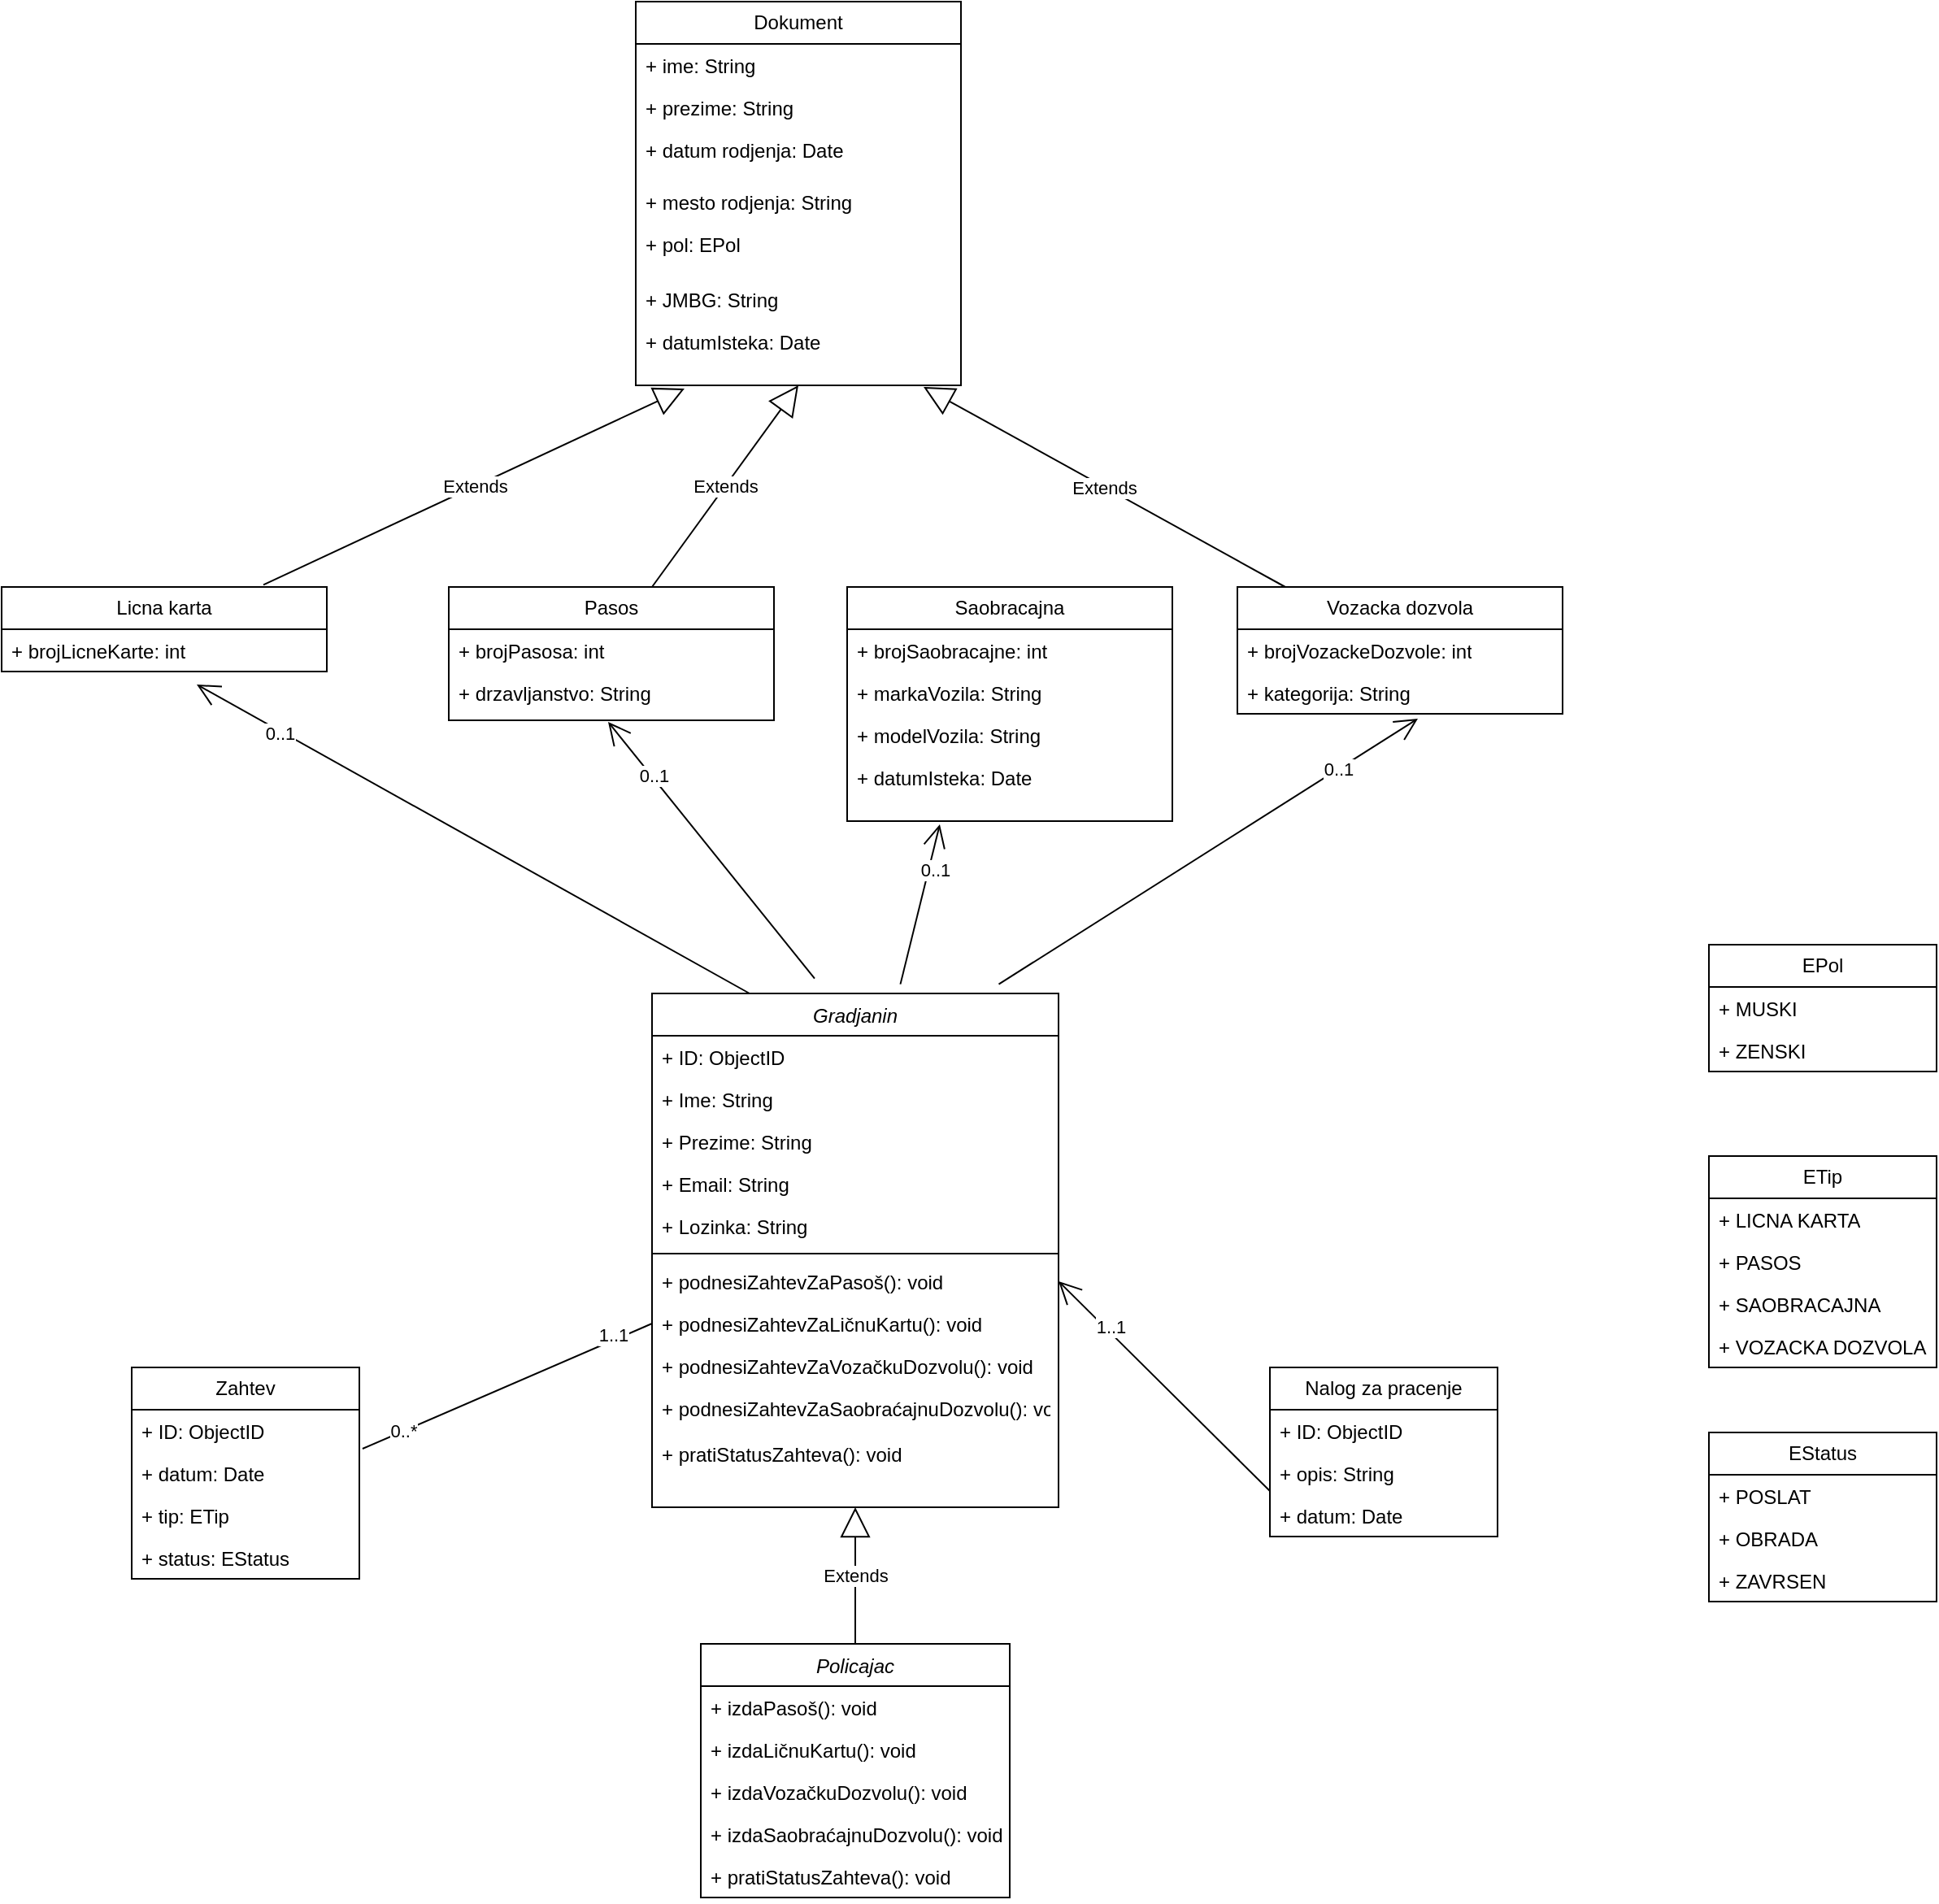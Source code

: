 <mxfile version="24.2.2" type="device">
  <diagram name="Page-1" id="NA0G25dPI3g51uv9Kyvu">
    <mxGraphModel dx="1434" dy="1588" grid="1" gridSize="10" guides="1" tooltips="1" connect="1" arrows="1" fold="1" page="1" pageScale="1" pageWidth="1400" pageHeight="850" math="0" shadow="0">
      <root>
        <mxCell id="0" />
        <mxCell id="1" parent="0" />
        <mxCell id="azeLFYZYEzjWiMU5MBCb-5" value="Pasos" style="swimlane;fontStyle=0;childLayout=stackLayout;horizontal=1;startSize=26;fillColor=none;horizontalStack=0;resizeParent=1;resizeParentMax=0;resizeLast=0;collapsible=1;marginBottom=0;whiteSpace=wrap;html=1;" vertex="1" parent="1">
          <mxGeometry x="435" y="-340" width="200" height="82" as="geometry" />
        </mxCell>
        <mxCell id="azeLFYZYEzjWiMU5MBCb-25" value="+ brojPasosa: int" style="text;strokeColor=none;fillColor=none;align=left;verticalAlign=top;spacingLeft=4;spacingRight=4;overflow=hidden;rotatable=0;points=[[0,0.5],[1,0.5]];portConstraint=eastwest;whiteSpace=wrap;html=1;" vertex="1" parent="azeLFYZYEzjWiMU5MBCb-5">
          <mxGeometry y="26" width="200" height="26" as="geometry" />
        </mxCell>
        <mxCell id="azeLFYZYEzjWiMU5MBCb-23" value="+ drzavljanstvo: String" style="text;strokeColor=none;fillColor=none;align=left;verticalAlign=top;spacingLeft=4;spacingRight=4;overflow=hidden;rotatable=0;points=[[0,0.5],[1,0.5]];portConstraint=eastwest;whiteSpace=wrap;html=1;" vertex="1" parent="azeLFYZYEzjWiMU5MBCb-5">
          <mxGeometry y="52" width="200" height="30" as="geometry" />
        </mxCell>
        <mxCell id="azeLFYZYEzjWiMU5MBCb-19" value="EPol" style="swimlane;fontStyle=0;childLayout=stackLayout;horizontal=1;startSize=26;fillColor=none;horizontalStack=0;resizeParent=1;resizeParentMax=0;resizeLast=0;collapsible=1;marginBottom=0;whiteSpace=wrap;html=1;" vertex="1" parent="1">
          <mxGeometry x="1210" y="-120" width="140" height="78" as="geometry" />
        </mxCell>
        <mxCell id="azeLFYZYEzjWiMU5MBCb-20" value="+ MUSKI" style="text;strokeColor=none;fillColor=none;align=left;verticalAlign=top;spacingLeft=4;spacingRight=4;overflow=hidden;rotatable=0;points=[[0,0.5],[1,0.5]];portConstraint=eastwest;whiteSpace=wrap;html=1;" vertex="1" parent="azeLFYZYEzjWiMU5MBCb-19">
          <mxGeometry y="26" width="140" height="26" as="geometry" />
        </mxCell>
        <mxCell id="azeLFYZYEzjWiMU5MBCb-21" value="+ ZENSKI" style="text;strokeColor=none;fillColor=none;align=left;verticalAlign=top;spacingLeft=4;spacingRight=4;overflow=hidden;rotatable=0;points=[[0,0.5],[1,0.5]];portConstraint=eastwest;whiteSpace=wrap;html=1;" vertex="1" parent="azeLFYZYEzjWiMU5MBCb-19">
          <mxGeometry y="52" width="140" height="26" as="geometry" />
        </mxCell>
        <mxCell id="azeLFYZYEzjWiMU5MBCb-26" value="Licna karta" style="swimlane;fontStyle=0;childLayout=stackLayout;horizontal=1;startSize=26;fillColor=none;horizontalStack=0;resizeParent=1;resizeParentMax=0;resizeLast=0;collapsible=1;marginBottom=0;whiteSpace=wrap;html=1;" vertex="1" parent="1">
          <mxGeometry x="160" y="-340" width="200" height="52" as="geometry" />
        </mxCell>
        <mxCell id="azeLFYZYEzjWiMU5MBCb-27" value="+ brojLicneKarte: int" style="text;strokeColor=none;fillColor=none;align=left;verticalAlign=top;spacingLeft=4;spacingRight=4;overflow=hidden;rotatable=0;points=[[0,0.5],[1,0.5]];portConstraint=eastwest;whiteSpace=wrap;html=1;" vertex="1" parent="azeLFYZYEzjWiMU5MBCb-26">
          <mxGeometry y="26" width="200" height="26" as="geometry" />
        </mxCell>
        <mxCell id="azeLFYZYEzjWiMU5MBCb-36" value="Saobracajna" style="swimlane;fontStyle=0;childLayout=stackLayout;horizontal=1;startSize=26;fillColor=none;horizontalStack=0;resizeParent=1;resizeParentMax=0;resizeLast=0;collapsible=1;marginBottom=0;whiteSpace=wrap;html=1;" vertex="1" parent="1">
          <mxGeometry x="680" y="-340" width="200" height="144" as="geometry" />
        </mxCell>
        <mxCell id="azeLFYZYEzjWiMU5MBCb-37" value="+ brojSaobracajne: int" style="text;strokeColor=none;fillColor=none;align=left;verticalAlign=top;spacingLeft=4;spacingRight=4;overflow=hidden;rotatable=0;points=[[0,0.5],[1,0.5]];portConstraint=eastwest;whiteSpace=wrap;html=1;" vertex="1" parent="azeLFYZYEzjWiMU5MBCb-36">
          <mxGeometry y="26" width="200" height="26" as="geometry" />
        </mxCell>
        <mxCell id="azeLFYZYEzjWiMU5MBCb-45" value="+ markaVozila: String" style="text;strokeColor=none;fillColor=none;align=left;verticalAlign=top;spacingLeft=4;spacingRight=4;overflow=hidden;rotatable=0;points=[[0,0.5],[1,0.5]];portConstraint=eastwest;whiteSpace=wrap;html=1;" vertex="1" parent="azeLFYZYEzjWiMU5MBCb-36">
          <mxGeometry y="52" width="200" height="26" as="geometry" />
        </mxCell>
        <mxCell id="azeLFYZYEzjWiMU5MBCb-46" value="+ modelVozila: String" style="text;strokeColor=none;fillColor=none;align=left;verticalAlign=top;spacingLeft=4;spacingRight=4;overflow=hidden;rotatable=0;points=[[0,0.5],[1,0.5]];portConstraint=eastwest;whiteSpace=wrap;html=1;" vertex="1" parent="azeLFYZYEzjWiMU5MBCb-36">
          <mxGeometry y="78" width="200" height="26" as="geometry" />
        </mxCell>
        <mxCell id="azeLFYZYEzjWiMU5MBCb-44" value="+ datumIsteka: Date" style="text;strokeColor=none;fillColor=none;align=left;verticalAlign=top;spacingLeft=4;spacingRight=4;overflow=hidden;rotatable=0;points=[[0,0.5],[1,0.5]];portConstraint=eastwest;whiteSpace=wrap;html=1;" vertex="1" parent="azeLFYZYEzjWiMU5MBCb-36">
          <mxGeometry y="104" width="200" height="40" as="geometry" />
        </mxCell>
        <mxCell id="azeLFYZYEzjWiMU5MBCb-47" value="Vozacka dozvola" style="swimlane;fontStyle=0;childLayout=stackLayout;horizontal=1;startSize=26;fillColor=none;horizontalStack=0;resizeParent=1;resizeParentMax=0;resizeLast=0;collapsible=1;marginBottom=0;whiteSpace=wrap;html=1;" vertex="1" parent="1">
          <mxGeometry x="920" y="-340" width="200" height="78" as="geometry" />
        </mxCell>
        <mxCell id="azeLFYZYEzjWiMU5MBCb-48" value="+ brojVozackeDozvole: int" style="text;strokeColor=none;fillColor=none;align=left;verticalAlign=top;spacingLeft=4;spacingRight=4;overflow=hidden;rotatable=0;points=[[0,0.5],[1,0.5]];portConstraint=eastwest;whiteSpace=wrap;html=1;" vertex="1" parent="azeLFYZYEzjWiMU5MBCb-47">
          <mxGeometry y="26" width="200" height="26" as="geometry" />
        </mxCell>
        <mxCell id="azeLFYZYEzjWiMU5MBCb-51" value="+ kategorija: String" style="text;strokeColor=none;fillColor=none;align=left;verticalAlign=top;spacingLeft=4;spacingRight=4;overflow=hidden;rotatable=0;points=[[0,0.5],[1,0.5]];portConstraint=eastwest;whiteSpace=wrap;html=1;" vertex="1" parent="azeLFYZYEzjWiMU5MBCb-47">
          <mxGeometry y="52" width="200" height="26" as="geometry" />
        </mxCell>
        <mxCell id="azeLFYZYEzjWiMU5MBCb-57" value="Dokument" style="swimlane;fontStyle=0;childLayout=stackLayout;horizontal=1;startSize=26;fillColor=none;horizontalStack=0;resizeParent=1;resizeParentMax=0;resizeLast=0;collapsible=1;marginBottom=0;whiteSpace=wrap;html=1;" vertex="1" parent="1">
          <mxGeometry x="550" y="-700" width="200" height="236" as="geometry" />
        </mxCell>
        <mxCell id="azeLFYZYEzjWiMU5MBCb-59" value="+ ime: String" style="text;strokeColor=none;fillColor=none;align=left;verticalAlign=top;spacingLeft=4;spacingRight=4;overflow=hidden;rotatable=0;points=[[0,0.5],[1,0.5]];portConstraint=eastwest;whiteSpace=wrap;html=1;" vertex="1" parent="azeLFYZYEzjWiMU5MBCb-57">
          <mxGeometry y="26" width="200" height="26" as="geometry" />
        </mxCell>
        <mxCell id="azeLFYZYEzjWiMU5MBCb-60" value="+ prezime: String" style="text;strokeColor=none;fillColor=none;align=left;verticalAlign=top;spacingLeft=4;spacingRight=4;overflow=hidden;rotatable=0;points=[[0,0.5],[1,0.5]];portConstraint=eastwest;whiteSpace=wrap;html=1;" vertex="1" parent="azeLFYZYEzjWiMU5MBCb-57">
          <mxGeometry y="52" width="200" height="26" as="geometry" />
        </mxCell>
        <mxCell id="azeLFYZYEzjWiMU5MBCb-61" value="+ datum rodjenja: Date" style="text;strokeColor=none;fillColor=none;align=left;verticalAlign=top;spacingLeft=4;spacingRight=4;overflow=hidden;rotatable=0;points=[[0,0.5],[1,0.5]];portConstraint=eastwest;whiteSpace=wrap;html=1;" vertex="1" parent="azeLFYZYEzjWiMU5MBCb-57">
          <mxGeometry y="78" width="200" height="32" as="geometry" />
        </mxCell>
        <mxCell id="azeLFYZYEzjWiMU5MBCb-62" value="+ mesto rodjenja: String" style="text;strokeColor=none;fillColor=none;align=left;verticalAlign=top;spacingLeft=4;spacingRight=4;overflow=hidden;rotatable=0;points=[[0,0.5],[1,0.5]];portConstraint=eastwest;whiteSpace=wrap;html=1;" vertex="1" parent="azeLFYZYEzjWiMU5MBCb-57">
          <mxGeometry y="110" width="200" height="26" as="geometry" />
        </mxCell>
        <mxCell id="azeLFYZYEzjWiMU5MBCb-63" value="+ pol: EPol" style="text;strokeColor=none;fillColor=none;align=left;verticalAlign=top;spacingLeft=4;spacingRight=4;overflow=hidden;rotatable=0;points=[[0,0.5],[1,0.5]];portConstraint=eastwest;whiteSpace=wrap;html=1;" vertex="1" parent="azeLFYZYEzjWiMU5MBCb-57">
          <mxGeometry y="136" width="200" height="34" as="geometry" />
        </mxCell>
        <mxCell id="azeLFYZYEzjWiMU5MBCb-35" value="+ JMBG: String" style="text;strokeColor=none;fillColor=none;align=left;verticalAlign=top;spacingLeft=4;spacingRight=4;overflow=hidden;rotatable=0;points=[[0,0.5],[1,0.5]];portConstraint=eastwest;whiteSpace=wrap;html=1;" vertex="1" parent="azeLFYZYEzjWiMU5MBCb-57">
          <mxGeometry y="170" width="200" height="26" as="geometry" />
        </mxCell>
        <mxCell id="azeLFYZYEzjWiMU5MBCb-65" value="+ datumIsteka: Date" style="text;strokeColor=none;fillColor=none;align=left;verticalAlign=top;spacingLeft=4;spacingRight=4;overflow=hidden;rotatable=0;points=[[0,0.5],[1,0.5]];portConstraint=eastwest;whiteSpace=wrap;html=1;" vertex="1" parent="azeLFYZYEzjWiMU5MBCb-57">
          <mxGeometry y="196" width="200" height="40" as="geometry" />
        </mxCell>
        <mxCell id="azeLFYZYEzjWiMU5MBCb-66" value="Extends" style="endArrow=block;endSize=16;endFill=0;html=1;rounded=0;entryX=0.5;entryY=1;entryDx=0;entryDy=0;entryPerimeter=0;exitX=0.625;exitY=0;exitDx=0;exitDy=0;exitPerimeter=0;" edge="1" parent="1" source="azeLFYZYEzjWiMU5MBCb-5" target="azeLFYZYEzjWiMU5MBCb-65">
          <mxGeometry width="160" relative="1" as="geometry">
            <mxPoint x="620" y="-360" as="sourcePoint" />
            <mxPoint x="780" y="-360" as="targetPoint" />
          </mxGeometry>
        </mxCell>
        <mxCell id="azeLFYZYEzjWiMU5MBCb-67" value="Extends" style="endArrow=block;endSize=16;endFill=0;html=1;rounded=0;entryX=0.15;entryY=1.05;entryDx=0;entryDy=0;entryPerimeter=0;exitX=0.805;exitY=-0.026;exitDx=0;exitDy=0;exitPerimeter=0;" edge="1" parent="1" source="azeLFYZYEzjWiMU5MBCb-26" target="azeLFYZYEzjWiMU5MBCb-65">
          <mxGeometry width="160" relative="1" as="geometry">
            <mxPoint x="570" y="-330" as="sourcePoint" />
            <mxPoint x="623" y="-477" as="targetPoint" />
          </mxGeometry>
        </mxCell>
        <mxCell id="azeLFYZYEzjWiMU5MBCb-68" value="Extends" style="endArrow=block;endSize=16;endFill=0;html=1;rounded=0;entryX=0.885;entryY=1.025;entryDx=0;entryDy=0;entryPerimeter=0;" edge="1" parent="1" source="azeLFYZYEzjWiMU5MBCb-47" target="azeLFYZYEzjWiMU5MBCb-65">
          <mxGeometry width="160" relative="1" as="geometry">
            <mxPoint x="580" y="-320" as="sourcePoint" />
            <mxPoint x="633" y="-467" as="targetPoint" />
          </mxGeometry>
        </mxCell>
        <mxCell id="azeLFYZYEzjWiMU5MBCb-69" value="Gradjanin" style="swimlane;fontStyle=2;align=center;verticalAlign=top;childLayout=stackLayout;horizontal=1;startSize=26;horizontalStack=0;resizeParent=1;resizeLast=0;collapsible=1;marginBottom=0;rounded=0;shadow=0;strokeWidth=1;" vertex="1" parent="1">
          <mxGeometry x="560" y="-90" width="250" height="316" as="geometry">
            <mxRectangle x="230" y="140" width="160" height="26" as="alternateBounds" />
          </mxGeometry>
        </mxCell>
        <mxCell id="azeLFYZYEzjWiMU5MBCb-70" value="+ ID: ObjectID" style="text;strokeColor=none;fillColor=none;align=left;verticalAlign=top;spacingLeft=4;spacingRight=4;overflow=hidden;rotatable=0;points=[[0,0.5],[1,0.5]];portConstraint=eastwest;whiteSpace=wrap;html=1;" vertex="1" parent="azeLFYZYEzjWiMU5MBCb-69">
          <mxGeometry y="26" width="250" height="26" as="geometry" />
        </mxCell>
        <mxCell id="azeLFYZYEzjWiMU5MBCb-71" value="+ Ime: String " style="text;align=left;verticalAlign=top;spacingLeft=4;spacingRight=4;overflow=hidden;rotatable=0;points=[[0,0.5],[1,0.5]];portConstraint=eastwest;" vertex="1" parent="azeLFYZYEzjWiMU5MBCb-69">
          <mxGeometry y="52" width="250" height="26" as="geometry" />
        </mxCell>
        <mxCell id="azeLFYZYEzjWiMU5MBCb-72" value="+ Prezime: String" style="text;align=left;verticalAlign=top;spacingLeft=4;spacingRight=4;overflow=hidden;rotatable=0;points=[[0,0.5],[1,0.5]];portConstraint=eastwest;" vertex="1" parent="azeLFYZYEzjWiMU5MBCb-69">
          <mxGeometry y="78" width="250" height="26" as="geometry" />
        </mxCell>
        <mxCell id="azeLFYZYEzjWiMU5MBCb-73" value="+ Email: String" style="text;align=left;verticalAlign=top;spacingLeft=4;spacingRight=4;overflow=hidden;rotatable=0;points=[[0,0.5],[1,0.5]];portConstraint=eastwest;rounded=0;shadow=0;html=0;" vertex="1" parent="azeLFYZYEzjWiMU5MBCb-69">
          <mxGeometry y="104" width="250" height="26" as="geometry" />
        </mxCell>
        <mxCell id="azeLFYZYEzjWiMU5MBCb-74" value="+ Lozinka: String" style="text;align=left;verticalAlign=top;spacingLeft=4;spacingRight=4;overflow=hidden;rotatable=0;points=[[0,0.5],[1,0.5]];portConstraint=eastwest;rounded=0;shadow=0;html=0;" vertex="1" parent="azeLFYZYEzjWiMU5MBCb-69">
          <mxGeometry y="130" width="250" height="26" as="geometry" />
        </mxCell>
        <mxCell id="azeLFYZYEzjWiMU5MBCb-76" value="" style="line;html=1;strokeWidth=1;align=left;verticalAlign=middle;spacingTop=-1;spacingLeft=3;spacingRight=3;rotatable=0;labelPosition=right;points=[];portConstraint=eastwest;" vertex="1" parent="azeLFYZYEzjWiMU5MBCb-69">
          <mxGeometry y="156" width="250" height="8" as="geometry" />
        </mxCell>
        <mxCell id="Bg4HaFSbxAP0BAkeTTes-51" value="    + podnesiZahtevZaPasoš(): void" style="text;strokeColor=none;fillColor=none;align=left;verticalAlign=top;spacingLeft=4;spacingRight=4;overflow=hidden;rotatable=0;points=[[0,0.5],[1,0.5]];portConstraint=eastwest;" parent="azeLFYZYEzjWiMU5MBCb-69" vertex="1">
          <mxGeometry y="164" width="250" height="26" as="geometry" />
        </mxCell>
        <mxCell id="Bg4HaFSbxAP0BAkeTTes-52" value="    + podnesiZahtevZaLičnuKartu(): void" style="text;strokeColor=none;fillColor=none;align=left;verticalAlign=top;spacingLeft=4;spacingRight=4;overflow=hidden;rotatable=0;points=[[0,0.5],[1,0.5]];portConstraint=eastwest;" parent="azeLFYZYEzjWiMU5MBCb-69" vertex="1">
          <mxGeometry y="190" width="250" height="26" as="geometry" />
        </mxCell>
        <mxCell id="Bg4HaFSbxAP0BAkeTTes-53" value="    + podnesiZahtevZaVozačkuDozvolu(): void" style="text;strokeColor=none;fillColor=none;align=left;verticalAlign=top;spacingLeft=4;spacingRight=4;overflow=hidden;rotatable=0;points=[[0,0.5],[1,0.5]];portConstraint=eastwest;" parent="azeLFYZYEzjWiMU5MBCb-69" vertex="1">
          <mxGeometry y="216" width="250" height="26" as="geometry" />
        </mxCell>
        <mxCell id="Bg4HaFSbxAP0BAkeTTes-54" value="    + podnesiZahtevZaSaobraćajnuDozvolu(): void" style="text;strokeColor=none;fillColor=none;align=left;verticalAlign=top;spacingLeft=4;spacingRight=4;overflow=hidden;rotatable=0;points=[[0,0.5],[1,0.5]];portConstraint=eastwest;" parent="azeLFYZYEzjWiMU5MBCb-69" vertex="1">
          <mxGeometry y="242" width="250" height="28" as="geometry" />
        </mxCell>
        <mxCell id="azeLFYZYEzjWiMU5MBCb-100" value="    + pratiStatusZahteva(): void" style="text;strokeColor=none;fillColor=none;align=left;verticalAlign=top;spacingLeft=4;spacingRight=4;overflow=hidden;rotatable=0;points=[[0,0.5],[1,0.5]];portConstraint=eastwest;" vertex="1" parent="azeLFYZYEzjWiMU5MBCb-69">
          <mxGeometry y="270" width="250" height="46" as="geometry" />
        </mxCell>
        <mxCell id="azeLFYZYEzjWiMU5MBCb-77" value="" style="endArrow=open;endFill=1;endSize=12;html=1;rounded=0;entryX=0.6;entryY=1.308;entryDx=0;entryDy=0;entryPerimeter=0;" edge="1" parent="1" target="azeLFYZYEzjWiMU5MBCb-27">
          <mxGeometry width="160" relative="1" as="geometry">
            <mxPoint x="620" y="-90" as="sourcePoint" />
            <mxPoint x="780" y="-90" as="targetPoint" />
          </mxGeometry>
        </mxCell>
        <mxCell id="azeLFYZYEzjWiMU5MBCb-81" value="0..1" style="edgeLabel;html=1;align=center;verticalAlign=middle;resizable=0;points=[];" vertex="1" connectable="0" parent="azeLFYZYEzjWiMU5MBCb-77">
          <mxGeometry x="0.696" y="1" relative="1" as="geometry">
            <mxPoint as="offset" />
          </mxGeometry>
        </mxCell>
        <mxCell id="azeLFYZYEzjWiMU5MBCb-78" value="" style="endArrow=open;endFill=1;endSize=12;html=1;rounded=0;entryX=0.49;entryY=1.033;entryDx=0;entryDy=0;entryPerimeter=0;exitX=0.4;exitY=-0.029;exitDx=0;exitDy=0;exitPerimeter=0;" edge="1" parent="1" source="azeLFYZYEzjWiMU5MBCb-69" target="azeLFYZYEzjWiMU5MBCb-23">
          <mxGeometry width="160" relative="1" as="geometry">
            <mxPoint x="630" y="-80" as="sourcePoint" />
            <mxPoint x="290" y="-270" as="targetPoint" />
          </mxGeometry>
        </mxCell>
        <mxCell id="azeLFYZYEzjWiMU5MBCb-82" value="0..1" style="edgeLabel;html=1;align=center;verticalAlign=middle;resizable=0;points=[];" vertex="1" connectable="0" parent="azeLFYZYEzjWiMU5MBCb-78">
          <mxGeometry x="0.573" y="-1" relative="1" as="geometry">
            <mxPoint as="offset" />
          </mxGeometry>
        </mxCell>
        <mxCell id="azeLFYZYEzjWiMU5MBCb-79" value="" style="endArrow=open;endFill=1;endSize=12;html=1;rounded=0;entryX=0.285;entryY=1.05;entryDx=0;entryDy=0;entryPerimeter=0;exitX=0.611;exitY=-0.018;exitDx=0;exitDy=0;exitPerimeter=0;" edge="1" parent="1" source="azeLFYZYEzjWiMU5MBCb-69" target="azeLFYZYEzjWiMU5MBCb-44">
          <mxGeometry width="160" relative="1" as="geometry">
            <mxPoint x="640" y="-70" as="sourcePoint" />
            <mxPoint x="300" y="-260" as="targetPoint" />
          </mxGeometry>
        </mxCell>
        <mxCell id="azeLFYZYEzjWiMU5MBCb-83" value="0..1" style="edgeLabel;html=1;align=center;verticalAlign=middle;resizable=0;points=[];" vertex="1" connectable="0" parent="azeLFYZYEzjWiMU5MBCb-79">
          <mxGeometry x="0.456" y="-3" relative="1" as="geometry">
            <mxPoint as="offset" />
          </mxGeometry>
        </mxCell>
        <mxCell id="azeLFYZYEzjWiMU5MBCb-80" value="" style="endArrow=open;endFill=1;endSize=12;html=1;rounded=0;entryX=0.555;entryY=1.115;entryDx=0;entryDy=0;entryPerimeter=0;exitX=0.853;exitY=-0.018;exitDx=0;exitDy=0;exitPerimeter=0;" edge="1" parent="1" source="azeLFYZYEzjWiMU5MBCb-69" target="azeLFYZYEzjWiMU5MBCb-51">
          <mxGeometry width="160" relative="1" as="geometry">
            <mxPoint x="650" y="-60" as="sourcePoint" />
            <mxPoint x="310" y="-250" as="targetPoint" />
          </mxGeometry>
        </mxCell>
        <mxCell id="azeLFYZYEzjWiMU5MBCb-84" value="0..1" style="edgeLabel;html=1;align=center;verticalAlign=middle;resizable=0;points=[];" vertex="1" connectable="0" parent="azeLFYZYEzjWiMU5MBCb-80">
          <mxGeometry x="0.62" y="1" relative="1" as="geometry">
            <mxPoint as="offset" />
          </mxGeometry>
        </mxCell>
        <mxCell id="azeLFYZYEzjWiMU5MBCb-85" value="Policajac" style="swimlane;fontStyle=2;align=center;verticalAlign=top;childLayout=stackLayout;horizontal=1;startSize=26;horizontalStack=0;resizeParent=1;resizeLast=0;collapsible=1;marginBottom=0;rounded=0;shadow=0;strokeWidth=1;" vertex="1" parent="1">
          <mxGeometry x="590" y="310" width="190" height="156" as="geometry">
            <mxRectangle x="230" y="140" width="160" height="26" as="alternateBounds" />
          </mxGeometry>
        </mxCell>
        <mxCell id="Bg4HaFSbxAP0BAkeTTes-57" value="    + izdaPasoš(): void" style="text;strokeColor=none;fillColor=none;align=left;verticalAlign=top;spacingLeft=4;spacingRight=4;overflow=hidden;rotatable=0;points=[[0,0.5],[1,0.5]];portConstraint=eastwest;" parent="azeLFYZYEzjWiMU5MBCb-85" vertex="1">
          <mxGeometry y="26" width="190" height="26" as="geometry" />
        </mxCell>
        <mxCell id="Bg4HaFSbxAP0BAkeTTes-58" value="    + izdaLičnuKartu(): void" style="text;strokeColor=none;fillColor=none;align=left;verticalAlign=top;spacingLeft=4;spacingRight=4;overflow=hidden;rotatable=0;points=[[0,0.5],[1,0.5]];portConstraint=eastwest;" parent="azeLFYZYEzjWiMU5MBCb-85" vertex="1">
          <mxGeometry y="52" width="190" height="26" as="geometry" />
        </mxCell>
        <mxCell id="Bg4HaFSbxAP0BAkeTTes-59" value="    + izdaVozačkuDozvolu(): void" style="text;strokeColor=none;fillColor=none;align=left;verticalAlign=top;spacingLeft=4;spacingRight=4;overflow=hidden;rotatable=0;points=[[0,0.5],[1,0.5]];portConstraint=eastwest;" parent="azeLFYZYEzjWiMU5MBCb-85" vertex="1">
          <mxGeometry y="78" width="190" height="26" as="geometry" />
        </mxCell>
        <mxCell id="Bg4HaFSbxAP0BAkeTTes-60" value="    + izdaSaobraćajnuDozvolu(): void" style="text;strokeColor=none;fillColor=none;align=left;verticalAlign=top;spacingLeft=4;spacingRight=4;overflow=hidden;rotatable=0;points=[[0,0.5],[1,0.5]];portConstraint=eastwest;" parent="azeLFYZYEzjWiMU5MBCb-85" vertex="1">
          <mxGeometry y="104" width="190" height="26" as="geometry" />
        </mxCell>
        <mxCell id="Bg4HaFSbxAP0BAkeTTes-61" value="    + pratiStatusZahteva(): void" style="text;strokeColor=none;fillColor=none;align=left;verticalAlign=top;spacingLeft=4;spacingRight=4;overflow=hidden;rotatable=0;points=[[0,0.5],[1,0.5]];portConstraint=eastwest;" parent="azeLFYZYEzjWiMU5MBCb-85" vertex="1">
          <mxGeometry y="130" width="190" height="26" as="geometry" />
        </mxCell>
        <mxCell id="azeLFYZYEzjWiMU5MBCb-99" value="Extends" style="endArrow=block;endSize=16;endFill=0;html=1;rounded=0;entryX=0.5;entryY=1;entryDx=0;entryDy=0;" edge="1" parent="1" source="azeLFYZYEzjWiMU5MBCb-85" target="azeLFYZYEzjWiMU5MBCb-69">
          <mxGeometry width="160" relative="1" as="geometry">
            <mxPoint x="590" y="224" as="sourcePoint" />
            <mxPoint x="680" y="100" as="targetPoint" />
          </mxGeometry>
        </mxCell>
        <mxCell id="azeLFYZYEzjWiMU5MBCb-101" value="Zahtev" style="swimlane;fontStyle=0;childLayout=stackLayout;horizontal=1;startSize=26;fillColor=none;horizontalStack=0;resizeParent=1;resizeParentMax=0;resizeLast=0;collapsible=1;marginBottom=0;whiteSpace=wrap;html=1;" vertex="1" parent="1">
          <mxGeometry x="240" y="140" width="140" height="130" as="geometry" />
        </mxCell>
        <mxCell id="azeLFYZYEzjWiMU5MBCb-109" value="+ ID: ObjectID" style="text;strokeColor=none;fillColor=none;align=left;verticalAlign=top;spacingLeft=4;spacingRight=4;overflow=hidden;rotatable=0;points=[[0,0.5],[1,0.5]];portConstraint=eastwest;whiteSpace=wrap;html=1;" vertex="1" parent="azeLFYZYEzjWiMU5MBCb-101">
          <mxGeometry y="26" width="140" height="26" as="geometry" />
        </mxCell>
        <mxCell id="azeLFYZYEzjWiMU5MBCb-102" value="+ datum: Date" style="text;strokeColor=none;fillColor=none;align=left;verticalAlign=top;spacingLeft=4;spacingRight=4;overflow=hidden;rotatable=0;points=[[0,0.5],[1,0.5]];portConstraint=eastwest;whiteSpace=wrap;html=1;" vertex="1" parent="azeLFYZYEzjWiMU5MBCb-101">
          <mxGeometry y="52" width="140" height="26" as="geometry" />
        </mxCell>
        <mxCell id="azeLFYZYEzjWiMU5MBCb-103" value="+ tip: ETip" style="text;strokeColor=none;fillColor=none;align=left;verticalAlign=top;spacingLeft=4;spacingRight=4;overflow=hidden;rotatable=0;points=[[0,0.5],[1,0.5]];portConstraint=eastwest;whiteSpace=wrap;html=1;" vertex="1" parent="azeLFYZYEzjWiMU5MBCb-101">
          <mxGeometry y="78" width="140" height="26" as="geometry" />
        </mxCell>
        <mxCell id="azeLFYZYEzjWiMU5MBCb-125" value="+ status: EStatus" style="text;strokeColor=none;fillColor=none;align=left;verticalAlign=top;spacingLeft=4;spacingRight=4;overflow=hidden;rotatable=0;points=[[0,0.5],[1,0.5]];portConstraint=eastwest;whiteSpace=wrap;html=1;" vertex="1" parent="azeLFYZYEzjWiMU5MBCb-101">
          <mxGeometry y="104" width="140" height="26" as="geometry" />
        </mxCell>
        <mxCell id="azeLFYZYEzjWiMU5MBCb-110" value="ETip" style="swimlane;fontStyle=0;childLayout=stackLayout;horizontal=1;startSize=26;fillColor=none;horizontalStack=0;resizeParent=1;resizeParentMax=0;resizeLast=0;collapsible=1;marginBottom=0;whiteSpace=wrap;html=1;" vertex="1" parent="1">
          <mxGeometry x="1210" y="10" width="140" height="130" as="geometry" />
        </mxCell>
        <mxCell id="azeLFYZYEzjWiMU5MBCb-111" value="+ LICNA KARTA" style="text;strokeColor=none;fillColor=none;align=left;verticalAlign=top;spacingLeft=4;spacingRight=4;overflow=hidden;rotatable=0;points=[[0,0.5],[1,0.5]];portConstraint=eastwest;whiteSpace=wrap;html=1;" vertex="1" parent="azeLFYZYEzjWiMU5MBCb-110">
          <mxGeometry y="26" width="140" height="26" as="geometry" />
        </mxCell>
        <mxCell id="azeLFYZYEzjWiMU5MBCb-112" value="+ PASOS" style="text;strokeColor=none;fillColor=none;align=left;verticalAlign=top;spacingLeft=4;spacingRight=4;overflow=hidden;rotatable=0;points=[[0,0.5],[1,0.5]];portConstraint=eastwest;whiteSpace=wrap;html=1;" vertex="1" parent="azeLFYZYEzjWiMU5MBCb-110">
          <mxGeometry y="52" width="140" height="26" as="geometry" />
        </mxCell>
        <mxCell id="azeLFYZYEzjWiMU5MBCb-113" value="+ SAOBRACAJNA" style="text;strokeColor=none;fillColor=none;align=left;verticalAlign=top;spacingLeft=4;spacingRight=4;overflow=hidden;rotatable=0;points=[[0,0.5],[1,0.5]];portConstraint=eastwest;whiteSpace=wrap;html=1;" vertex="1" parent="azeLFYZYEzjWiMU5MBCb-110">
          <mxGeometry y="78" width="140" height="26" as="geometry" />
        </mxCell>
        <mxCell id="azeLFYZYEzjWiMU5MBCb-114" value="+ VOZACKA DOZVOLA" style="text;strokeColor=none;fillColor=none;align=left;verticalAlign=top;spacingLeft=4;spacingRight=4;overflow=hidden;rotatable=0;points=[[0,0.5],[1,0.5]];portConstraint=eastwest;whiteSpace=wrap;html=1;" vertex="1" parent="azeLFYZYEzjWiMU5MBCb-110">
          <mxGeometry y="104" width="140" height="26" as="geometry" />
        </mxCell>
        <mxCell id="azeLFYZYEzjWiMU5MBCb-115" value="" style="endArrow=none;html=1;rounded=0;entryX=0;entryY=0.5;entryDx=0;entryDy=0;exitX=1.014;exitY=-0.077;exitDx=0;exitDy=0;exitPerimeter=0;" edge="1" parent="1" source="azeLFYZYEzjWiMU5MBCb-102" target="Bg4HaFSbxAP0BAkeTTes-52">
          <mxGeometry width="50" height="50" relative="1" as="geometry">
            <mxPoint x="670" y="220" as="sourcePoint" />
            <mxPoint x="720" y="170" as="targetPoint" />
          </mxGeometry>
        </mxCell>
        <mxCell id="azeLFYZYEzjWiMU5MBCb-116" value="1..1" style="edgeLabel;html=1;align=center;verticalAlign=middle;resizable=0;points=[];" vertex="1" connectable="0" parent="azeLFYZYEzjWiMU5MBCb-115">
          <mxGeometry x="0.735" y="3" relative="1" as="geometry">
            <mxPoint y="-1" as="offset" />
          </mxGeometry>
        </mxCell>
        <mxCell id="azeLFYZYEzjWiMU5MBCb-117" value="0..*" style="edgeLabel;html=1;align=center;verticalAlign=middle;resizable=0;points=[];" vertex="1" connectable="0" parent="azeLFYZYEzjWiMU5MBCb-115">
          <mxGeometry x="-0.723" y="1" relative="1" as="geometry">
            <mxPoint as="offset" />
          </mxGeometry>
        </mxCell>
        <mxCell id="azeLFYZYEzjWiMU5MBCb-118" value="Nalog za pracenje" style="swimlane;fontStyle=0;childLayout=stackLayout;horizontal=1;startSize=26;fillColor=none;horizontalStack=0;resizeParent=1;resizeParentMax=0;resizeLast=0;collapsible=1;marginBottom=0;whiteSpace=wrap;html=1;" vertex="1" parent="1">
          <mxGeometry x="940" y="140" width="140" height="104" as="geometry" />
        </mxCell>
        <mxCell id="azeLFYZYEzjWiMU5MBCb-119" value="+ ID: ObjectID" style="text;strokeColor=none;fillColor=none;align=left;verticalAlign=top;spacingLeft=4;spacingRight=4;overflow=hidden;rotatable=0;points=[[0,0.5],[1,0.5]];portConstraint=eastwest;whiteSpace=wrap;html=1;" vertex="1" parent="azeLFYZYEzjWiMU5MBCb-118">
          <mxGeometry y="26" width="140" height="26" as="geometry" />
        </mxCell>
        <mxCell id="azeLFYZYEzjWiMU5MBCb-124" value="+ opis: String" style="text;strokeColor=none;fillColor=none;align=left;verticalAlign=top;spacingLeft=4;spacingRight=4;overflow=hidden;rotatable=0;points=[[0,0.5],[1,0.5]];portConstraint=eastwest;whiteSpace=wrap;html=1;" vertex="1" parent="azeLFYZYEzjWiMU5MBCb-118">
          <mxGeometry y="52" width="140" height="26" as="geometry" />
        </mxCell>
        <mxCell id="azeLFYZYEzjWiMU5MBCb-120" value="+ datum: Date" style="text;strokeColor=none;fillColor=none;align=left;verticalAlign=top;spacingLeft=4;spacingRight=4;overflow=hidden;rotatable=0;points=[[0,0.5],[1,0.5]];portConstraint=eastwest;whiteSpace=wrap;html=1;" vertex="1" parent="azeLFYZYEzjWiMU5MBCb-118">
          <mxGeometry y="78" width="140" height="26" as="geometry" />
        </mxCell>
        <mxCell id="azeLFYZYEzjWiMU5MBCb-122" value="" style="endArrow=open;endFill=1;endSize=12;html=1;rounded=0;entryX=1;entryY=0.5;entryDx=0;entryDy=0;exitX=0;exitY=-0.077;exitDx=0;exitDy=0;exitPerimeter=0;" edge="1" parent="1" source="azeLFYZYEzjWiMU5MBCb-120" target="Bg4HaFSbxAP0BAkeTTes-51">
          <mxGeometry width="160" relative="1" as="geometry">
            <mxPoint x="600" y="170" as="sourcePoint" />
            <mxPoint x="760" y="170" as="targetPoint" />
          </mxGeometry>
        </mxCell>
        <mxCell id="azeLFYZYEzjWiMU5MBCb-123" value="1..1" style="edgeLabel;html=1;align=center;verticalAlign=middle;resizable=0;points=[];" vertex="1" connectable="0" parent="azeLFYZYEzjWiMU5MBCb-122">
          <mxGeometry x="0.54" y="-3" relative="1" as="geometry">
            <mxPoint as="offset" />
          </mxGeometry>
        </mxCell>
        <mxCell id="azeLFYZYEzjWiMU5MBCb-126" value="EStatus" style="swimlane;fontStyle=0;childLayout=stackLayout;horizontal=1;startSize=26;fillColor=none;horizontalStack=0;resizeParent=1;resizeParentMax=0;resizeLast=0;collapsible=1;marginBottom=0;whiteSpace=wrap;html=1;" vertex="1" parent="1">
          <mxGeometry x="1210" y="180" width="140" height="104" as="geometry" />
        </mxCell>
        <mxCell id="azeLFYZYEzjWiMU5MBCb-127" value="+ POSLAT" style="text;strokeColor=none;fillColor=none;align=left;verticalAlign=top;spacingLeft=4;spacingRight=4;overflow=hidden;rotatable=0;points=[[0,0.5],[1,0.5]];portConstraint=eastwest;whiteSpace=wrap;html=1;" vertex="1" parent="azeLFYZYEzjWiMU5MBCb-126">
          <mxGeometry y="26" width="140" height="26" as="geometry" />
        </mxCell>
        <mxCell id="azeLFYZYEzjWiMU5MBCb-128" value="+ OBRADA" style="text;strokeColor=none;fillColor=none;align=left;verticalAlign=top;spacingLeft=4;spacingRight=4;overflow=hidden;rotatable=0;points=[[0,0.5],[1,0.5]];portConstraint=eastwest;whiteSpace=wrap;html=1;" vertex="1" parent="azeLFYZYEzjWiMU5MBCb-126">
          <mxGeometry y="52" width="140" height="26" as="geometry" />
        </mxCell>
        <mxCell id="azeLFYZYEzjWiMU5MBCb-129" value="+ ZAVRSEN" style="text;strokeColor=none;fillColor=none;align=left;verticalAlign=top;spacingLeft=4;spacingRight=4;overflow=hidden;rotatable=0;points=[[0,0.5],[1,0.5]];portConstraint=eastwest;whiteSpace=wrap;html=1;" vertex="1" parent="azeLFYZYEzjWiMU5MBCb-126">
          <mxGeometry y="78" width="140" height="26" as="geometry" />
        </mxCell>
      </root>
    </mxGraphModel>
  </diagram>
</mxfile>
